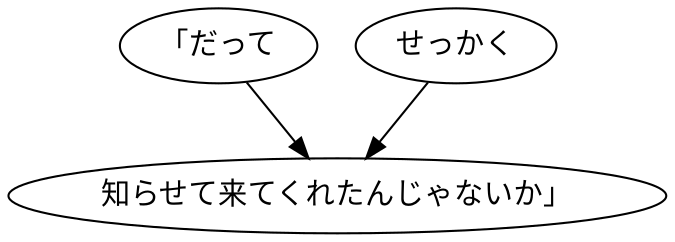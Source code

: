 digraph graph6250 {
	node0 [label="「だって"];
	node1 [label="せっかく"];
	node2 [label="知らせて来てくれたんじゃないか」"];
	node0 -> node2;
	node1 -> node2;
}
